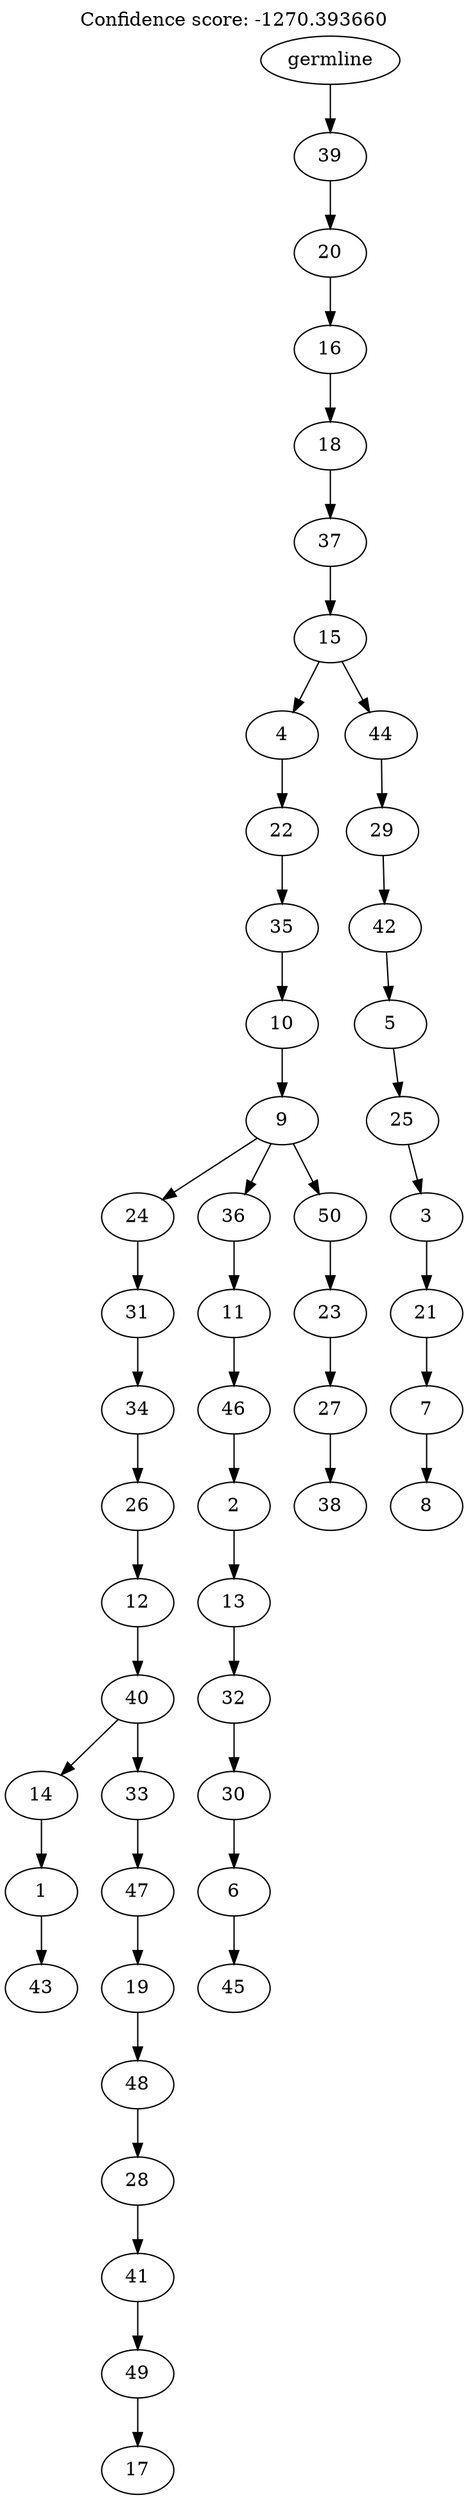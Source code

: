 digraph g {
	"49" -> "50";
	"50" [label="43"];
	"48" -> "49";
	"49" [label="1"];
	"46" -> "47";
	"47" [label="17"];
	"45" -> "46";
	"46" [label="49"];
	"44" -> "45";
	"45" [label="41"];
	"43" -> "44";
	"44" [label="28"];
	"42" -> "43";
	"43" [label="48"];
	"41" -> "42";
	"42" [label="19"];
	"40" -> "41";
	"41" [label="47"];
	"39" -> "40";
	"40" [label="33"];
	"39" -> "48";
	"48" [label="14"];
	"38" -> "39";
	"39" [label="40"];
	"37" -> "38";
	"38" [label="12"];
	"36" -> "37";
	"37" [label="26"];
	"35" -> "36";
	"36" [label="34"];
	"34" -> "35";
	"35" [label="31"];
	"32" -> "33";
	"33" [label="45"];
	"31" -> "32";
	"32" [label="6"];
	"30" -> "31";
	"31" [label="30"];
	"29" -> "30";
	"30" [label="32"];
	"28" -> "29";
	"29" [label="13"];
	"27" -> "28";
	"28" [label="2"];
	"26" -> "27";
	"27" [label="46"];
	"25" -> "26";
	"26" [label="11"];
	"23" -> "24";
	"24" [label="38"];
	"22" -> "23";
	"23" [label="27"];
	"21" -> "22";
	"22" [label="23"];
	"20" -> "21";
	"21" [label="50"];
	"20" -> "25";
	"25" [label="36"];
	"20" -> "34";
	"34" [label="24"];
	"19" -> "20";
	"20" [label="9"];
	"18" -> "19";
	"19" [label="10"];
	"17" -> "18";
	"18" [label="35"];
	"16" -> "17";
	"17" [label="22"];
	"14" -> "15";
	"15" [label="8"];
	"13" -> "14";
	"14" [label="7"];
	"12" -> "13";
	"13" [label="21"];
	"11" -> "12";
	"12" [label="3"];
	"10" -> "11";
	"11" [label="25"];
	"9" -> "10";
	"10" [label="5"];
	"8" -> "9";
	"9" [label="42"];
	"7" -> "8";
	"8" [label="29"];
	"6" -> "7";
	"7" [label="44"];
	"6" -> "16";
	"16" [label="4"];
	"5" -> "6";
	"6" [label="15"];
	"4" -> "5";
	"5" [label="37"];
	"3" -> "4";
	"4" [label="18"];
	"2" -> "3";
	"3" [label="16"];
	"1" -> "2";
	"2" [label="20"];
	"0" -> "1";
	"1" [label="39"];
	"0" [label="germline"];
	labelloc="t";
	label="Confidence score: -1270.393660";
}
